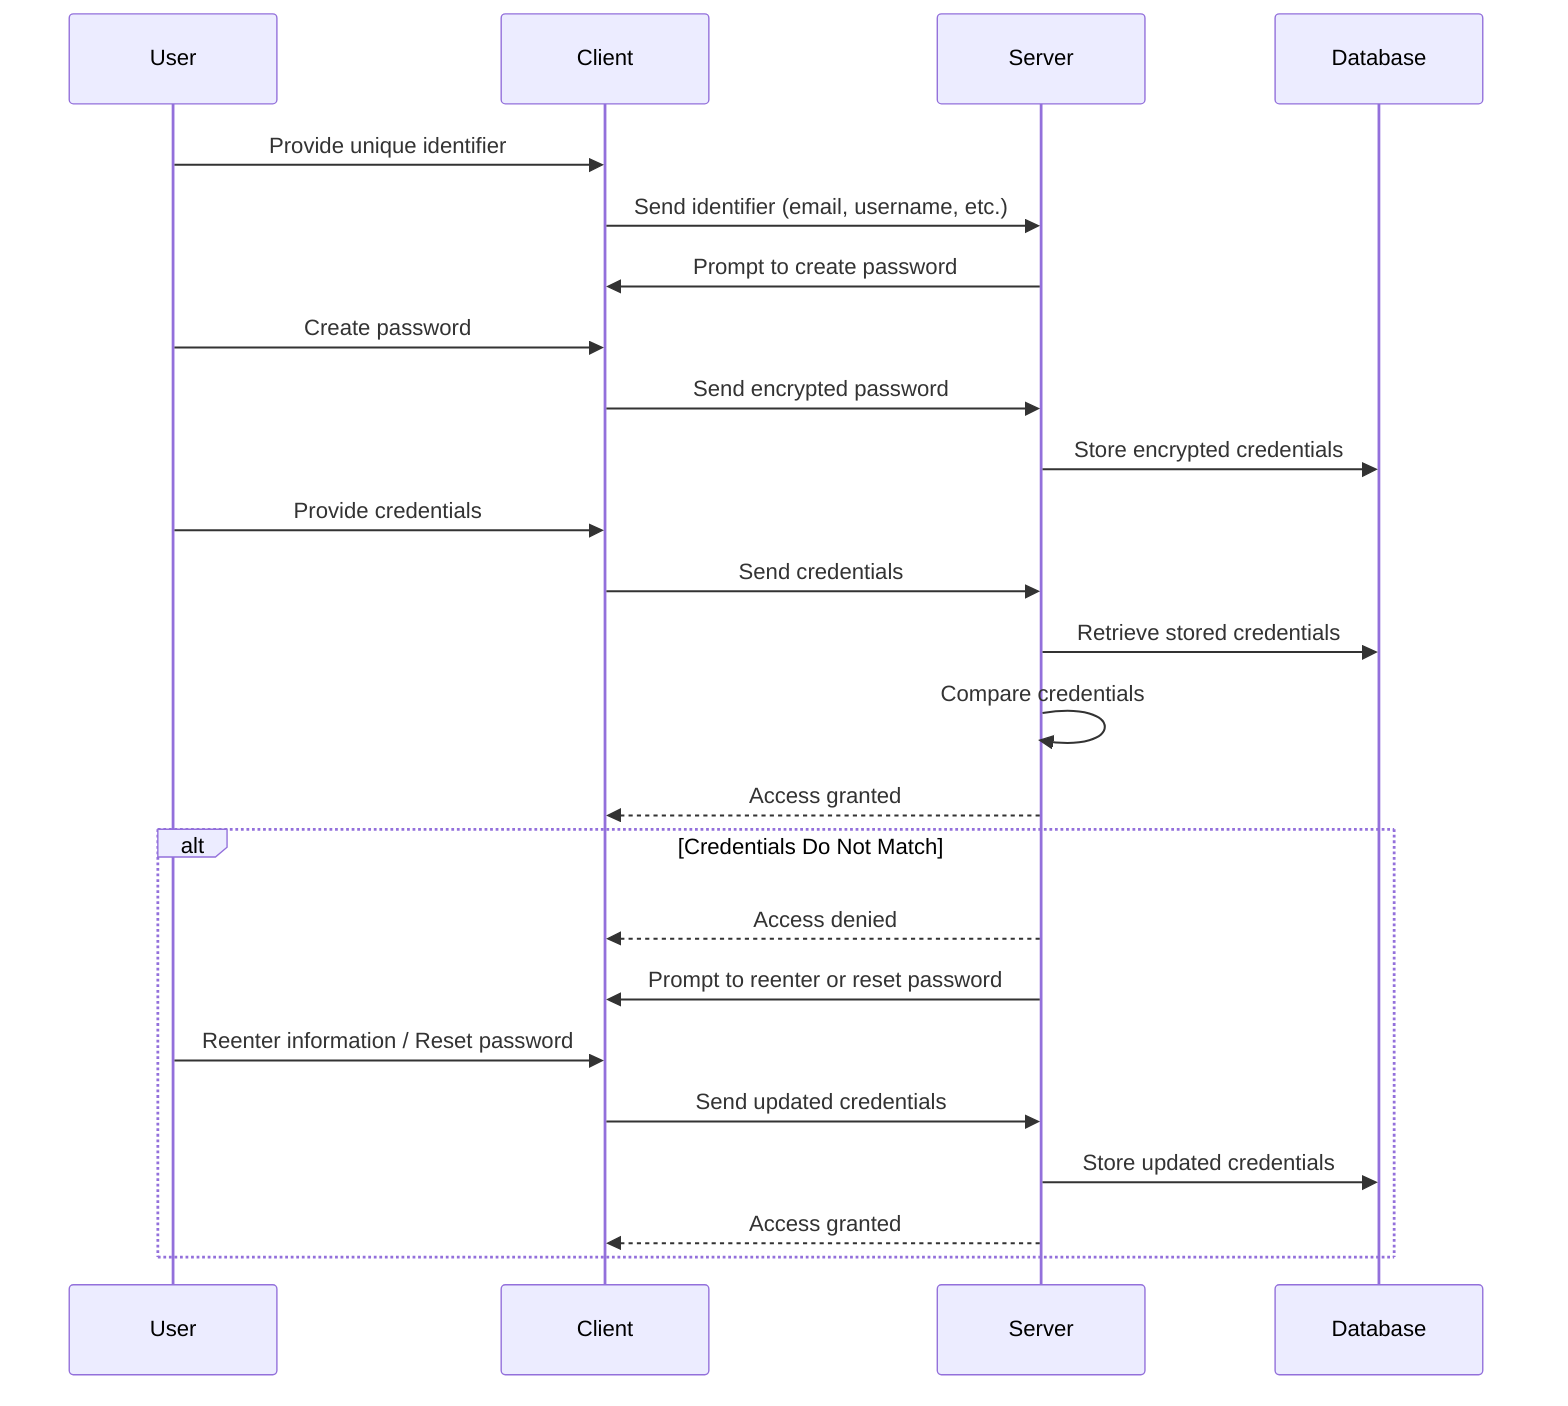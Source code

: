 sequenceDiagram
    participant User
    participant Client
    participant Server
    participant Database

    User->>Client: Provide unique identifier
    Client->>Server: Send identifier (email, username, etc.)
    Server->>Client: Prompt to create password

    User->>Client: Create password
    Client->>Server: Send encrypted password
    Server->>Database: Store encrypted credentials


    User->>Client: Provide credentials
    Client->>Server: Send credentials
    Server->>Database: Retrieve stored credentials
    Server->>Server: Compare credentials


    Server-->>Client: Access granted
    alt Credentials Do Not Match
        Server-->>Client: Access denied
        Server->>Client: Prompt to reenter or reset password
        User->>Client: Reenter information / Reset password
        Client->>Server: Send updated credentials
        Server->>Database: Store updated credentials
        Server-->>Client: Access granted
    end